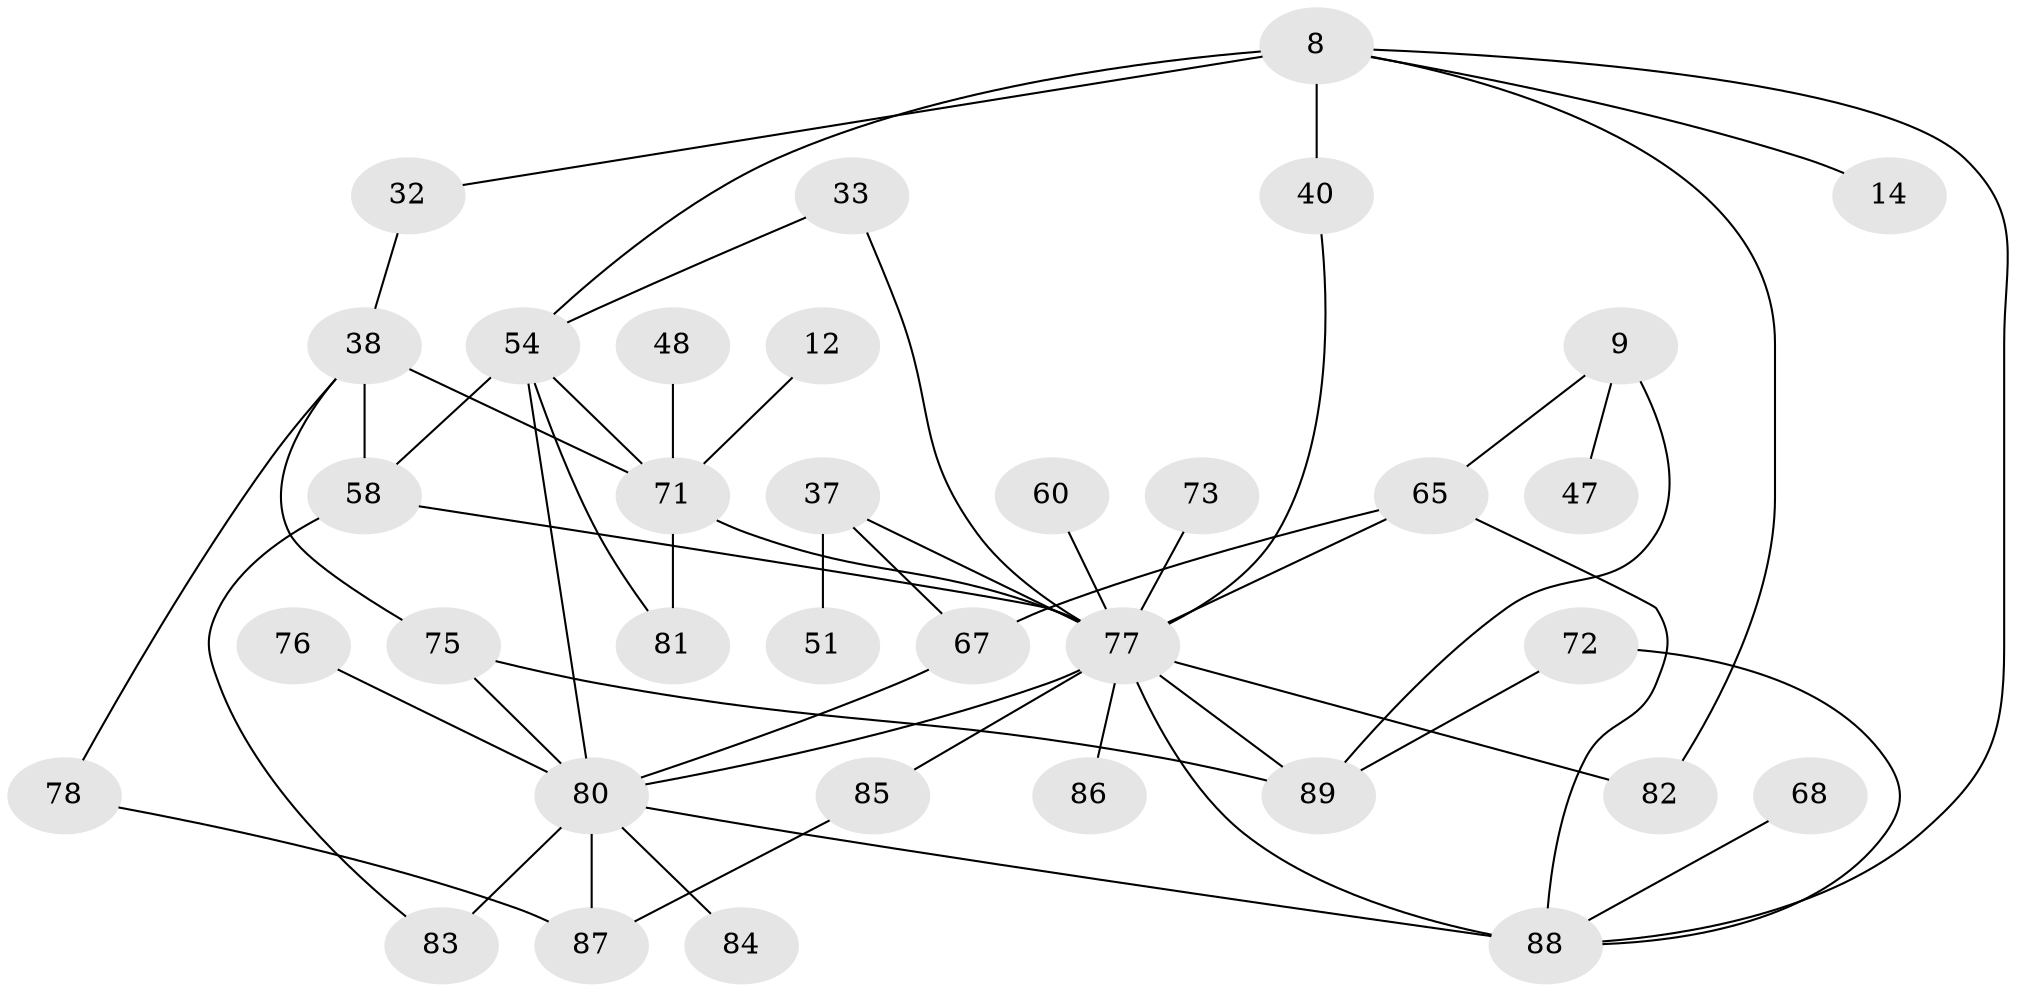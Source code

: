 // original degree distribution, {6: 0.033707865168539325, 8: 0.011235955056179775, 4: 0.19101123595505617, 5: 0.056179775280898875, 3: 0.16853932584269662, 7: 0.02247191011235955, 1: 0.20224719101123595, 2: 0.3146067415730337}
// Generated by graph-tools (version 1.1) at 2025/46/03/04/25 21:46:19]
// undirected, 35 vertices, 54 edges
graph export_dot {
graph [start="1"]
  node [color=gray90,style=filled];
  8;
  9;
  12;
  14;
  32 [super="+29"];
  33;
  37 [super="+26+18"];
  38 [super="+15+13+7"];
  40 [super="+6"];
  47 [super="+42"];
  48;
  51;
  54 [super="+23"];
  58;
  60;
  65 [super="+19"];
  67 [super="+64"];
  68;
  71 [super="+43+5"];
  72 [super="+59+70"];
  73;
  75 [super="+69+16+45"];
  76;
  77 [super="+55+17"];
  78 [super="+62"];
  80 [super="+56+39+28+57"];
  81 [super="+50+79"];
  82 [super="+63"];
  83 [super="+31"];
  84;
  85 [super="+25"];
  86;
  87 [super="+66"];
  88 [super="+49+52+74"];
  89 [super="+30+34"];
  8 -- 14;
  8 -- 54 [weight=2];
  8 -- 32;
  8 -- 40;
  8 -- 88;
  8 -- 82;
  9 -- 65;
  9 -- 89 [weight=2];
  9 -- 47;
  12 -- 71;
  32 -- 38;
  33 -- 54;
  33 -- 77;
  37 -- 51;
  37 -- 77 [weight=2];
  37 -- 67;
  38 -- 58;
  38 -- 71 [weight=2];
  38 -- 78;
  38 -- 75 [weight=2];
  40 -- 77;
  48 -- 71;
  54 -- 58;
  54 -- 80;
  54 -- 71;
  54 -- 81;
  58 -- 77;
  58 -- 83;
  60 -- 77;
  65 -- 88;
  65 -- 77 [weight=4];
  65 -- 67;
  67 -- 80;
  68 -- 88;
  71 -- 81 [weight=2];
  71 -- 77 [weight=3];
  72 -- 88;
  72 -- 89;
  73 -- 77;
  75 -- 80 [weight=2];
  75 -- 89;
  76 -- 80;
  77 -- 89 [weight=3];
  77 -- 86;
  77 -- 80 [weight=2];
  77 -- 82;
  77 -- 88;
  77 -- 85;
  78 -- 87;
  80 -- 84;
  80 -- 83 [weight=2];
  80 -- 87 [weight=2];
  80 -- 88 [weight=2];
  85 -- 87;
}
